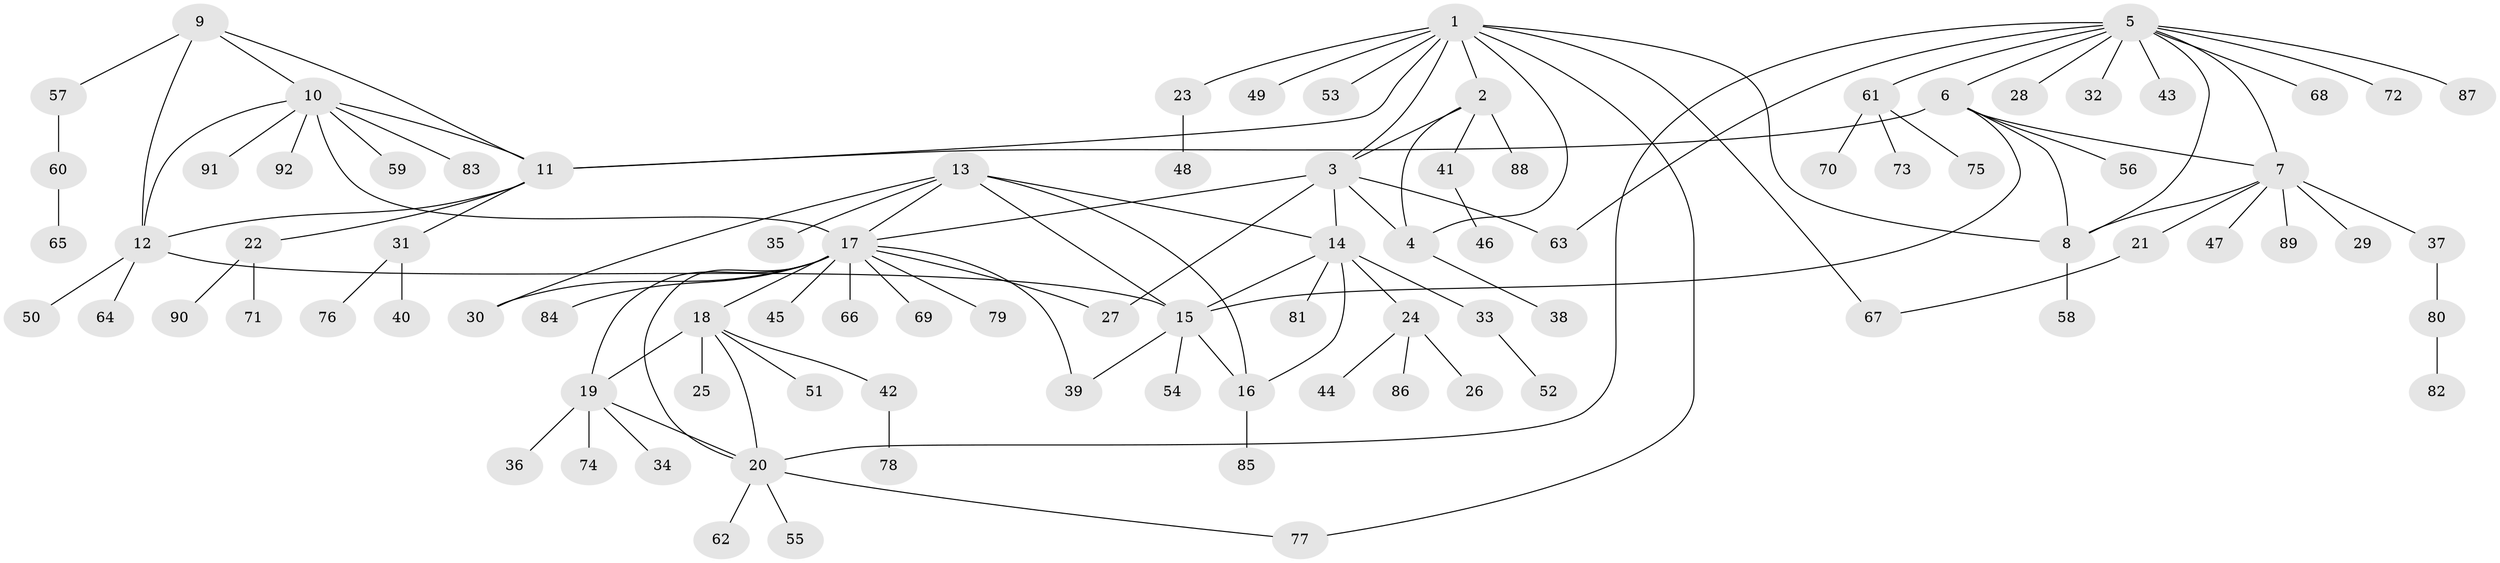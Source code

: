 // Generated by graph-tools (version 1.1) at 2025/37/03/09/25 02:37:30]
// undirected, 92 vertices, 118 edges
graph export_dot {
graph [start="1"]
  node [color=gray90,style=filled];
  1;
  2;
  3;
  4;
  5;
  6;
  7;
  8;
  9;
  10;
  11;
  12;
  13;
  14;
  15;
  16;
  17;
  18;
  19;
  20;
  21;
  22;
  23;
  24;
  25;
  26;
  27;
  28;
  29;
  30;
  31;
  32;
  33;
  34;
  35;
  36;
  37;
  38;
  39;
  40;
  41;
  42;
  43;
  44;
  45;
  46;
  47;
  48;
  49;
  50;
  51;
  52;
  53;
  54;
  55;
  56;
  57;
  58;
  59;
  60;
  61;
  62;
  63;
  64;
  65;
  66;
  67;
  68;
  69;
  70;
  71;
  72;
  73;
  74;
  75;
  76;
  77;
  78;
  79;
  80;
  81;
  82;
  83;
  84;
  85;
  86;
  87;
  88;
  89;
  90;
  91;
  92;
  1 -- 2;
  1 -- 3;
  1 -- 4;
  1 -- 8;
  1 -- 11;
  1 -- 23;
  1 -- 49;
  1 -- 53;
  1 -- 67;
  1 -- 77;
  2 -- 3;
  2 -- 4;
  2 -- 41;
  2 -- 88;
  3 -- 4;
  3 -- 14;
  3 -- 17;
  3 -- 27;
  3 -- 63;
  4 -- 38;
  5 -- 6;
  5 -- 7;
  5 -- 8;
  5 -- 20;
  5 -- 28;
  5 -- 32;
  5 -- 43;
  5 -- 61;
  5 -- 63;
  5 -- 68;
  5 -- 72;
  5 -- 87;
  6 -- 7;
  6 -- 8;
  6 -- 11;
  6 -- 15;
  6 -- 56;
  7 -- 8;
  7 -- 21;
  7 -- 29;
  7 -- 37;
  7 -- 47;
  7 -- 89;
  8 -- 58;
  9 -- 10;
  9 -- 11;
  9 -- 12;
  9 -- 57;
  10 -- 11;
  10 -- 12;
  10 -- 17;
  10 -- 59;
  10 -- 83;
  10 -- 91;
  10 -- 92;
  11 -- 12;
  11 -- 22;
  11 -- 31;
  12 -- 15;
  12 -- 50;
  12 -- 64;
  13 -- 14;
  13 -- 15;
  13 -- 16;
  13 -- 17;
  13 -- 30;
  13 -- 35;
  14 -- 15;
  14 -- 16;
  14 -- 24;
  14 -- 33;
  14 -- 81;
  15 -- 16;
  15 -- 39;
  15 -- 54;
  16 -- 85;
  17 -- 18;
  17 -- 19;
  17 -- 20;
  17 -- 27;
  17 -- 30;
  17 -- 39;
  17 -- 45;
  17 -- 66;
  17 -- 69;
  17 -- 79;
  17 -- 84;
  18 -- 19;
  18 -- 20;
  18 -- 25;
  18 -- 42;
  18 -- 51;
  19 -- 20;
  19 -- 34;
  19 -- 36;
  19 -- 74;
  20 -- 55;
  20 -- 62;
  20 -- 77;
  21 -- 67;
  22 -- 71;
  22 -- 90;
  23 -- 48;
  24 -- 26;
  24 -- 44;
  24 -- 86;
  31 -- 40;
  31 -- 76;
  33 -- 52;
  37 -- 80;
  41 -- 46;
  42 -- 78;
  57 -- 60;
  60 -- 65;
  61 -- 70;
  61 -- 73;
  61 -- 75;
  80 -- 82;
}
